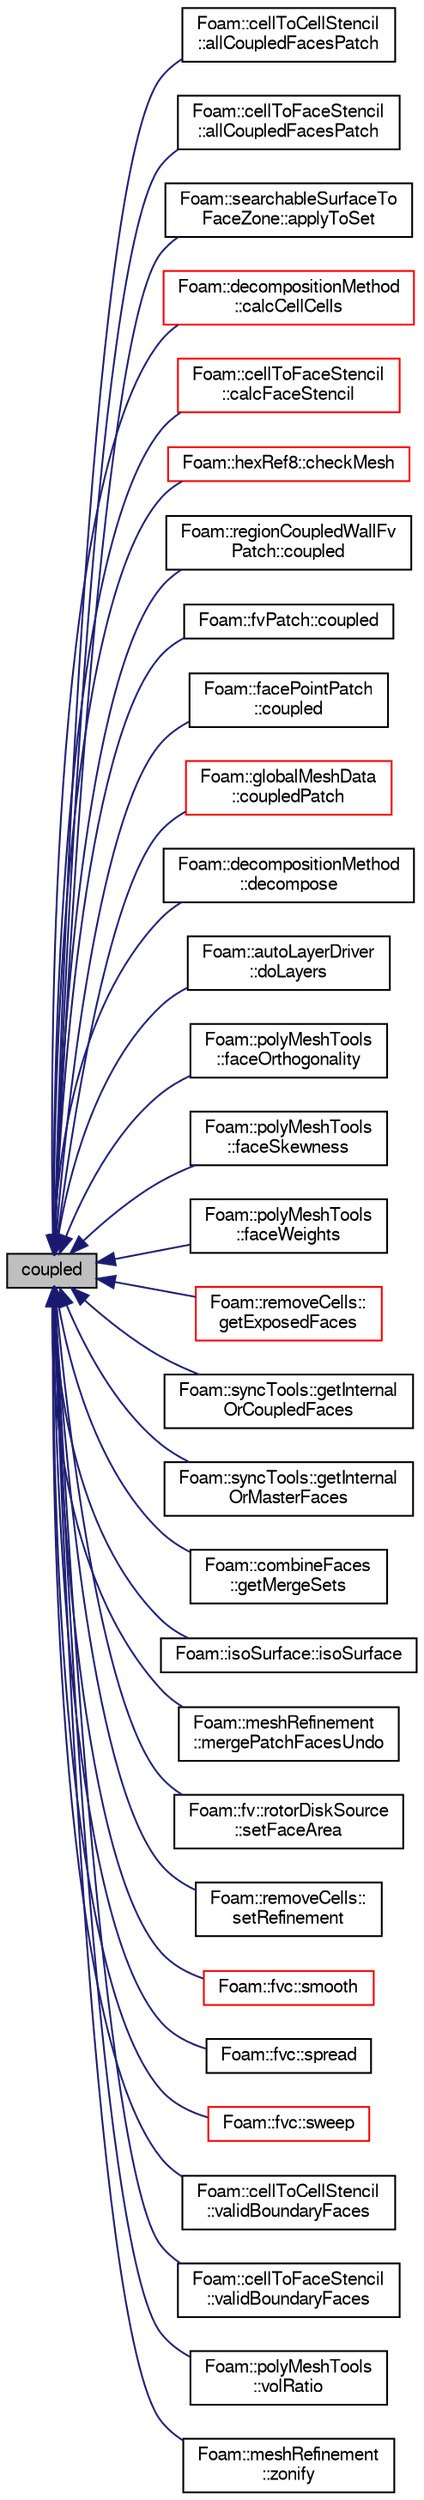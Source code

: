 digraph "coupled"
{
  bgcolor="transparent";
  edge [fontname="FreeSans",fontsize="10",labelfontname="FreeSans",labelfontsize="10"];
  node [fontname="FreeSans",fontsize="10",shape=record];
  rankdir="LR";
  Node1 [label="coupled",height=0.2,width=0.4,color="black", fillcolor="grey75", style="filled" fontcolor="black"];
  Node1 -> Node2 [dir="back",color="midnightblue",fontsize="10",style="solid",fontname="FreeSans"];
  Node2 [label="Foam::cellToCellStencil\l::allCoupledFacesPatch",height=0.2,width=0.4,color="black",URL="$a00227.html#a8e319635f9033e7a1bd5c54db053783d",tooltip="Return patch of all coupled faces. "];
  Node1 -> Node3 [dir="back",color="midnightblue",fontsize="10",style="solid",fontname="FreeSans"];
  Node3 [label="Foam::cellToFaceStencil\l::allCoupledFacesPatch",height=0.2,width=0.4,color="black",URL="$a00229.html#a8e319635f9033e7a1bd5c54db053783d",tooltip="Return patch of all coupled faces. "];
  Node1 -> Node4 [dir="back",color="midnightblue",fontsize="10",style="solid",fontname="FreeSans"];
  Node4 [label="Foam::searchableSurfaceTo\lFaceZone::applyToSet",height=0.2,width=0.4,color="black",URL="$a02203.html#a9209c8f0dadc97abefaea99f168a85ae"];
  Node1 -> Node5 [dir="back",color="midnightblue",fontsize="10",style="solid",fontname="FreeSans"];
  Node5 [label="Foam::decompositionMethod\l::calcCellCells",height=0.2,width=0.4,color="red",URL="$a00483.html#a86727d8c968e3ae5d8f394879e2b3c8a",tooltip="Helper: determine (local or global) cellCells from mesh. "];
  Node1 -> Node6 [dir="back",color="midnightblue",fontsize="10",style="solid",fontname="FreeSans"];
  Node6 [label="Foam::cellToFaceStencil\l::calcFaceStencil",height=0.2,width=0.4,color="red",URL="$a00229.html#a14f5e1313e09731da9c6e22c7a9cd40e",tooltip="Collect cell neighbours into extended stencil. "];
  Node1 -> Node7 [dir="back",color="midnightblue",fontsize="10",style="solid",fontname="FreeSans"];
  Node7 [label="Foam::hexRef8::checkMesh",height=0.2,width=0.4,color="red",URL="$a00980.html#a5badd6bbc908d67458f21d4e61722ba6",tooltip="Debug: Check coupled mesh for correctness. "];
  Node1 -> Node8 [dir="back",color="midnightblue",fontsize="10",style="solid",fontname="FreeSans"];
  Node8 [label="Foam::regionCoupledWallFv\lPatch::coupled",height=0.2,width=0.4,color="black",URL="$a02065.html#acffd678e538fc569f301aacdb4f019b7",tooltip="Return true because this patch is coupled. "];
  Node1 -> Node9 [dir="back",color="midnightblue",fontsize="10",style="solid",fontname="FreeSans"];
  Node9 [label="Foam::fvPatch::coupled",height=0.2,width=0.4,color="black",URL="$a00860.html#acffd678e538fc569f301aacdb4f019b7",tooltip="Return true if this patch is coupled. "];
  Node1 -> Node10 [dir="back",color="midnightblue",fontsize="10",style="solid",fontname="FreeSans"];
  Node10 [label="Foam::facePointPatch\l::coupled",height=0.2,width=0.4,color="black",URL="$a00708.html#acffd678e538fc569f301aacdb4f019b7",tooltip="Return true if this patch field is coupled. "];
  Node1 -> Node11 [dir="back",color="midnightblue",fontsize="10",style="solid",fontname="FreeSans"];
  Node11 [label="Foam::globalMeshData\l::coupledPatch",height=0.2,width=0.4,color="red",URL="$a00908.html#afbcae5ee9ab7ebe172d3809f611d745d",tooltip="Return patch of all coupled faces. "];
  Node1 -> Node12 [dir="back",color="midnightblue",fontsize="10",style="solid",fontname="FreeSans"];
  Node12 [label="Foam::decompositionMethod\l::decompose",height=0.2,width=0.4,color="black",URL="$a00483.html#a9e5348f6d62778dc2721d9646d92c3d2"];
  Node1 -> Node13 [dir="back",color="midnightblue",fontsize="10",style="solid",fontname="FreeSans"];
  Node13 [label="Foam::autoLayerDriver\l::doLayers",height=0.2,width=0.4,color="black",URL="$a00075.html#a128bb8ca3845486b1c6d481160e3adb5",tooltip="Add layers according to the dictionary settings. "];
  Node1 -> Node14 [dir="back",color="midnightblue",fontsize="10",style="solid",fontname="FreeSans"];
  Node14 [label="Foam::polyMeshTools\l::faceOrthogonality",height=0.2,width=0.4,color="black",URL="$a01868.html#a1880e9d41ec6aba8b237d6ef3524d8b3",tooltip="Generate orthogonality field. (1 for fully orthogonal, &lt; 1 for. "];
  Node1 -> Node15 [dir="back",color="midnightblue",fontsize="10",style="solid",fontname="FreeSans"];
  Node15 [label="Foam::polyMeshTools\l::faceSkewness",height=0.2,width=0.4,color="black",URL="$a01868.html#a18dd96d4299c9cd56aa762e236a9af0d",tooltip="Generate skewness field. "];
  Node1 -> Node16 [dir="back",color="midnightblue",fontsize="10",style="solid",fontname="FreeSans"];
  Node16 [label="Foam::polyMeshTools\l::faceWeights",height=0.2,width=0.4,color="black",URL="$a01868.html#ab1b38c078f6a7f0be1e7b61f8b7cb28a",tooltip="Generate interpolation factors field. "];
  Node1 -> Node17 [dir="back",color="midnightblue",fontsize="10",style="solid",fontname="FreeSans"];
  Node17 [label="Foam::removeCells::\lgetExposedFaces",height=0.2,width=0.4,color="red",URL="$a02094.html#a9ea4361fa1840908fb3312415cec8ff1",tooltip="Get labels of exposed faces. "];
  Node1 -> Node18 [dir="back",color="midnightblue",fontsize="10",style="solid",fontname="FreeSans"];
  Node18 [label="Foam::syncTools::getInternal\lOrCoupledFaces",height=0.2,width=0.4,color="black",URL="$a02474.html#a8fd72dca30a47f2a04181c7be9a8ce84",tooltip="Get per face whether it is internal or coupled. "];
  Node1 -> Node19 [dir="back",color="midnightblue",fontsize="10",style="solid",fontname="FreeSans"];
  Node19 [label="Foam::syncTools::getInternal\lOrMasterFaces",height=0.2,width=0.4,color="black",URL="$a02474.html#a974774e844482a638469208c3e1d93b2",tooltip="Get per face whether it is internal or a master of a. "];
  Node1 -> Node20 [dir="back",color="midnightblue",fontsize="10",style="solid",fontname="FreeSans"];
  Node20 [label="Foam::combineFaces\l::getMergeSets",height=0.2,width=0.4,color="black",URL="$a00307.html#a99a035943ade1a3e98a4bcd978fd7a01",tooltip="Extract lists of all (non-coupled) boundary faces that can. "];
  Node1 -> Node21 [dir="back",color="midnightblue",fontsize="10",style="solid",fontname="FreeSans"];
  Node21 [label="Foam::isoSurface::isoSurface",height=0.2,width=0.4,color="black",URL="$a01155.html#a2d3f6322d0523951b389b2245851396f",tooltip="Construct from cell values and point values. Uses boundaryField. "];
  Node1 -> Node22 [dir="back",color="midnightblue",fontsize="10",style="solid",fontname="FreeSans"];
  Node22 [label="Foam::meshRefinement\l::mergePatchFacesUndo",height=0.2,width=0.4,color="black",URL="$a01428.html#a46abeca243f55035145fe45edc956bef",tooltip="Merge coplanar faces. preserveFaces is != -1 for faces. "];
  Node1 -> Node23 [dir="back",color="midnightblue",fontsize="10",style="solid",fontname="FreeSans"];
  Node23 [label="Foam::fv::rotorDiskSource\l::setFaceArea",height=0.2,width=0.4,color="black",URL="$a02158.html#a161ab2dd610fa2868ae3529d99faf5d9",tooltip="Set the face areas per cell, and optionally correct the rotor axis. "];
  Node1 -> Node24 [dir="back",color="midnightblue",fontsize="10",style="solid",fontname="FreeSans"];
  Node24 [label="Foam::removeCells::\lsetRefinement",height=0.2,width=0.4,color="black",URL="$a02094.html#a90dfb3748798e10bc8e79a836ef766f4",tooltip="Play commands into polyTopoChange to remove cells. "];
  Node1 -> Node25 [dir="back",color="midnightblue",fontsize="10",style="solid",fontname="FreeSans"];
  Node25 [label="Foam::fvc::smooth",height=0.2,width=0.4,color="red",URL="$a10271.html#a417a555eb3108fd8d6c41c0aec39a633"];
  Node1 -> Node26 [dir="back",color="midnightblue",fontsize="10",style="solid",fontname="FreeSans"];
  Node26 [label="Foam::fvc::spread",height=0.2,width=0.4,color="black",URL="$a10271.html#a8a82f265e99ca3a2aa0d656f2388b991"];
  Node1 -> Node27 [dir="back",color="midnightblue",fontsize="10",style="solid",fontname="FreeSans"];
  Node27 [label="Foam::fvc::sweep",height=0.2,width=0.4,color="red",URL="$a10271.html#a0ba98d69297b54282b0a15e74ec2ec67"];
  Node1 -> Node28 [dir="back",color="midnightblue",fontsize="10",style="solid",fontname="FreeSans"];
  Node28 [label="Foam::cellToCellStencil\l::validBoundaryFaces",height=0.2,width=0.4,color="black",URL="$a00227.html#a5afaec37eb80a04f5f9955141b742a9f",tooltip="Valid boundary faces (not empty and not coupled) "];
  Node1 -> Node29 [dir="back",color="midnightblue",fontsize="10",style="solid",fontname="FreeSans"];
  Node29 [label="Foam::cellToFaceStencil\l::validBoundaryFaces",height=0.2,width=0.4,color="black",URL="$a00229.html#a5afaec37eb80a04f5f9955141b742a9f",tooltip="Valid boundary faces (not empty and not coupled) "];
  Node1 -> Node30 [dir="back",color="midnightblue",fontsize="10",style="solid",fontname="FreeSans"];
  Node30 [label="Foam::polyMeshTools\l::volRatio",height=0.2,width=0.4,color="black",URL="$a01868.html#abe000db3f13ec8421e2f048ced6105bd",tooltip="Generate volume ratio field. "];
  Node1 -> Node31 [dir="back",color="midnightblue",fontsize="10",style="solid",fontname="FreeSans"];
  Node31 [label="Foam::meshRefinement\l::zonify",height=0.2,width=0.4,color="black",URL="$a01428.html#a90cf965dfe02eb20f11a4a8c6035747f",tooltip="Put faces/cells into zones according to surface specification. "];
}
